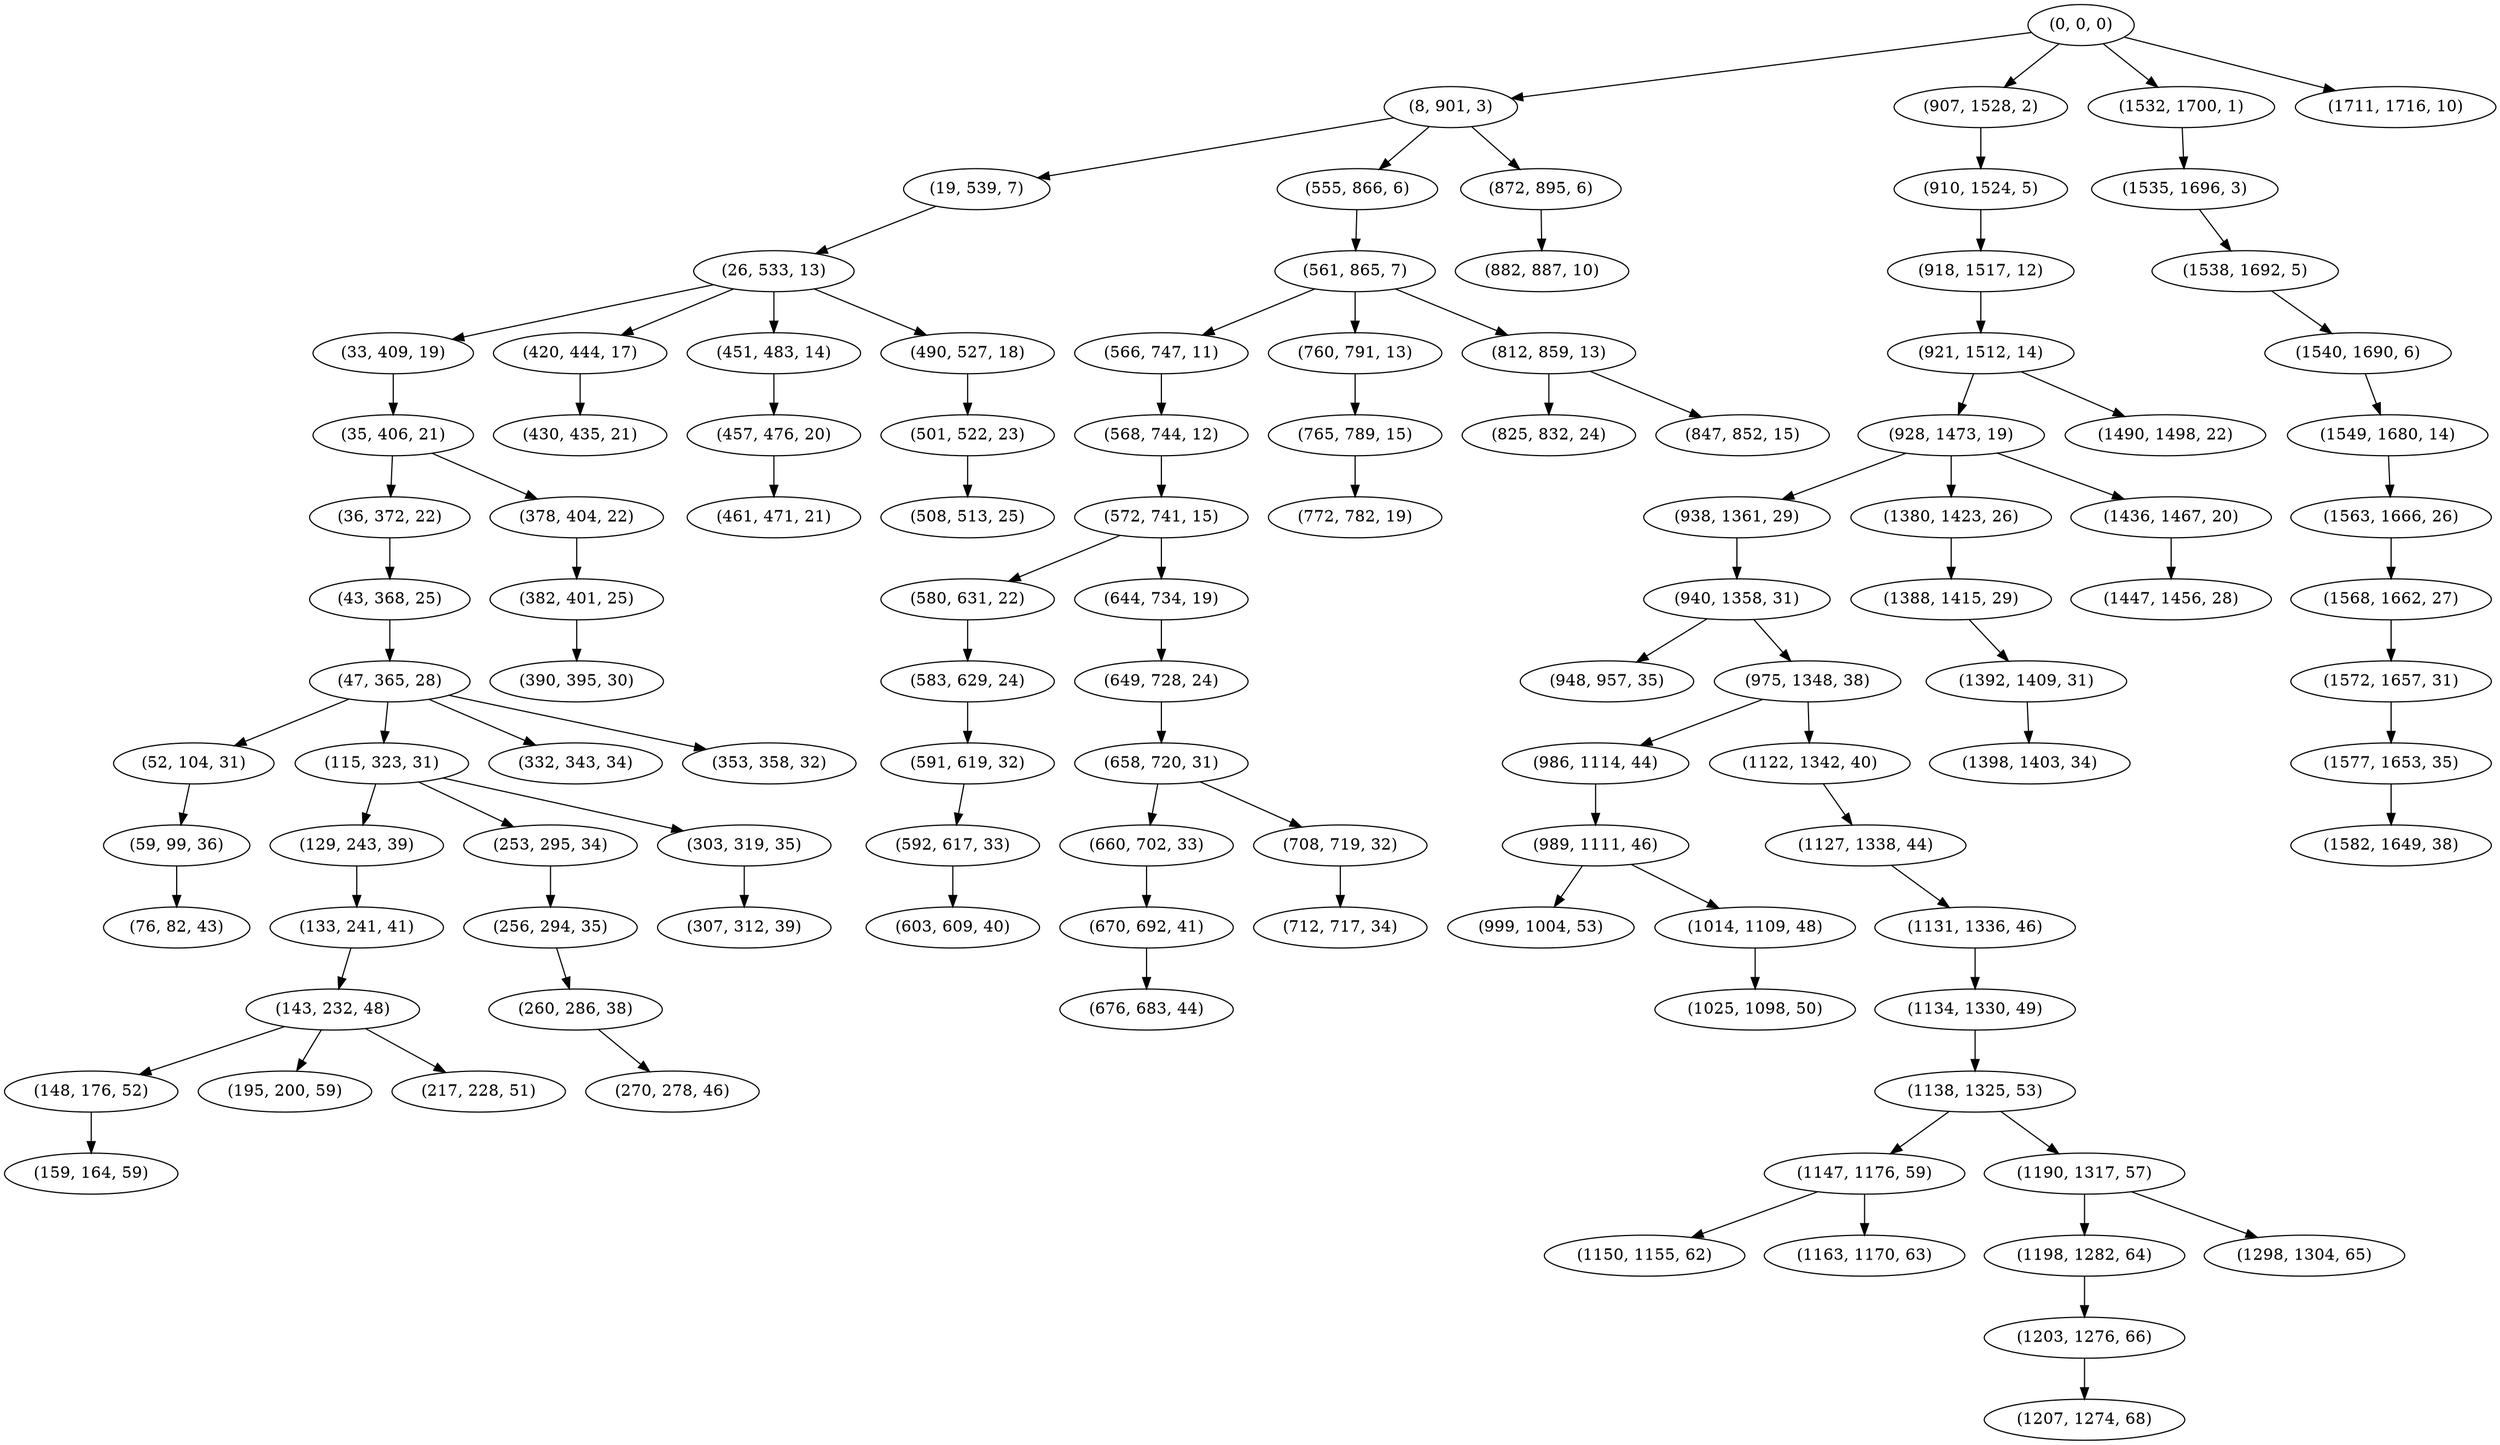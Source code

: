 digraph tree {
    "(0, 0, 0)";
    "(8, 901, 3)";
    "(19, 539, 7)";
    "(26, 533, 13)";
    "(33, 409, 19)";
    "(35, 406, 21)";
    "(36, 372, 22)";
    "(43, 368, 25)";
    "(47, 365, 28)";
    "(52, 104, 31)";
    "(59, 99, 36)";
    "(76, 82, 43)";
    "(115, 323, 31)";
    "(129, 243, 39)";
    "(133, 241, 41)";
    "(143, 232, 48)";
    "(148, 176, 52)";
    "(159, 164, 59)";
    "(195, 200, 59)";
    "(217, 228, 51)";
    "(253, 295, 34)";
    "(256, 294, 35)";
    "(260, 286, 38)";
    "(270, 278, 46)";
    "(303, 319, 35)";
    "(307, 312, 39)";
    "(332, 343, 34)";
    "(353, 358, 32)";
    "(378, 404, 22)";
    "(382, 401, 25)";
    "(390, 395, 30)";
    "(420, 444, 17)";
    "(430, 435, 21)";
    "(451, 483, 14)";
    "(457, 476, 20)";
    "(461, 471, 21)";
    "(490, 527, 18)";
    "(501, 522, 23)";
    "(508, 513, 25)";
    "(555, 866, 6)";
    "(561, 865, 7)";
    "(566, 747, 11)";
    "(568, 744, 12)";
    "(572, 741, 15)";
    "(580, 631, 22)";
    "(583, 629, 24)";
    "(591, 619, 32)";
    "(592, 617, 33)";
    "(603, 609, 40)";
    "(644, 734, 19)";
    "(649, 728, 24)";
    "(658, 720, 31)";
    "(660, 702, 33)";
    "(670, 692, 41)";
    "(676, 683, 44)";
    "(708, 719, 32)";
    "(712, 717, 34)";
    "(760, 791, 13)";
    "(765, 789, 15)";
    "(772, 782, 19)";
    "(812, 859, 13)";
    "(825, 832, 24)";
    "(847, 852, 15)";
    "(872, 895, 6)";
    "(882, 887, 10)";
    "(907, 1528, 2)";
    "(910, 1524, 5)";
    "(918, 1517, 12)";
    "(921, 1512, 14)";
    "(928, 1473, 19)";
    "(938, 1361, 29)";
    "(940, 1358, 31)";
    "(948, 957, 35)";
    "(975, 1348, 38)";
    "(986, 1114, 44)";
    "(989, 1111, 46)";
    "(999, 1004, 53)";
    "(1014, 1109, 48)";
    "(1025, 1098, 50)";
    "(1122, 1342, 40)";
    "(1127, 1338, 44)";
    "(1131, 1336, 46)";
    "(1134, 1330, 49)";
    "(1138, 1325, 53)";
    "(1147, 1176, 59)";
    "(1150, 1155, 62)";
    "(1163, 1170, 63)";
    "(1190, 1317, 57)";
    "(1198, 1282, 64)";
    "(1203, 1276, 66)";
    "(1207, 1274, 68)";
    "(1298, 1304, 65)";
    "(1380, 1423, 26)";
    "(1388, 1415, 29)";
    "(1392, 1409, 31)";
    "(1398, 1403, 34)";
    "(1436, 1467, 20)";
    "(1447, 1456, 28)";
    "(1490, 1498, 22)";
    "(1532, 1700, 1)";
    "(1535, 1696, 3)";
    "(1538, 1692, 5)";
    "(1540, 1690, 6)";
    "(1549, 1680, 14)";
    "(1563, 1666, 26)";
    "(1568, 1662, 27)";
    "(1572, 1657, 31)";
    "(1577, 1653, 35)";
    "(1582, 1649, 38)";
    "(1711, 1716, 10)";
    "(0, 0, 0)" -> "(8, 901, 3)";
    "(0, 0, 0)" -> "(907, 1528, 2)";
    "(0, 0, 0)" -> "(1532, 1700, 1)";
    "(0, 0, 0)" -> "(1711, 1716, 10)";
    "(8, 901, 3)" -> "(19, 539, 7)";
    "(8, 901, 3)" -> "(555, 866, 6)";
    "(8, 901, 3)" -> "(872, 895, 6)";
    "(19, 539, 7)" -> "(26, 533, 13)";
    "(26, 533, 13)" -> "(33, 409, 19)";
    "(26, 533, 13)" -> "(420, 444, 17)";
    "(26, 533, 13)" -> "(451, 483, 14)";
    "(26, 533, 13)" -> "(490, 527, 18)";
    "(33, 409, 19)" -> "(35, 406, 21)";
    "(35, 406, 21)" -> "(36, 372, 22)";
    "(35, 406, 21)" -> "(378, 404, 22)";
    "(36, 372, 22)" -> "(43, 368, 25)";
    "(43, 368, 25)" -> "(47, 365, 28)";
    "(47, 365, 28)" -> "(52, 104, 31)";
    "(47, 365, 28)" -> "(115, 323, 31)";
    "(47, 365, 28)" -> "(332, 343, 34)";
    "(47, 365, 28)" -> "(353, 358, 32)";
    "(52, 104, 31)" -> "(59, 99, 36)";
    "(59, 99, 36)" -> "(76, 82, 43)";
    "(115, 323, 31)" -> "(129, 243, 39)";
    "(115, 323, 31)" -> "(253, 295, 34)";
    "(115, 323, 31)" -> "(303, 319, 35)";
    "(129, 243, 39)" -> "(133, 241, 41)";
    "(133, 241, 41)" -> "(143, 232, 48)";
    "(143, 232, 48)" -> "(148, 176, 52)";
    "(143, 232, 48)" -> "(195, 200, 59)";
    "(143, 232, 48)" -> "(217, 228, 51)";
    "(148, 176, 52)" -> "(159, 164, 59)";
    "(253, 295, 34)" -> "(256, 294, 35)";
    "(256, 294, 35)" -> "(260, 286, 38)";
    "(260, 286, 38)" -> "(270, 278, 46)";
    "(303, 319, 35)" -> "(307, 312, 39)";
    "(378, 404, 22)" -> "(382, 401, 25)";
    "(382, 401, 25)" -> "(390, 395, 30)";
    "(420, 444, 17)" -> "(430, 435, 21)";
    "(451, 483, 14)" -> "(457, 476, 20)";
    "(457, 476, 20)" -> "(461, 471, 21)";
    "(490, 527, 18)" -> "(501, 522, 23)";
    "(501, 522, 23)" -> "(508, 513, 25)";
    "(555, 866, 6)" -> "(561, 865, 7)";
    "(561, 865, 7)" -> "(566, 747, 11)";
    "(561, 865, 7)" -> "(760, 791, 13)";
    "(561, 865, 7)" -> "(812, 859, 13)";
    "(566, 747, 11)" -> "(568, 744, 12)";
    "(568, 744, 12)" -> "(572, 741, 15)";
    "(572, 741, 15)" -> "(580, 631, 22)";
    "(572, 741, 15)" -> "(644, 734, 19)";
    "(580, 631, 22)" -> "(583, 629, 24)";
    "(583, 629, 24)" -> "(591, 619, 32)";
    "(591, 619, 32)" -> "(592, 617, 33)";
    "(592, 617, 33)" -> "(603, 609, 40)";
    "(644, 734, 19)" -> "(649, 728, 24)";
    "(649, 728, 24)" -> "(658, 720, 31)";
    "(658, 720, 31)" -> "(660, 702, 33)";
    "(658, 720, 31)" -> "(708, 719, 32)";
    "(660, 702, 33)" -> "(670, 692, 41)";
    "(670, 692, 41)" -> "(676, 683, 44)";
    "(708, 719, 32)" -> "(712, 717, 34)";
    "(760, 791, 13)" -> "(765, 789, 15)";
    "(765, 789, 15)" -> "(772, 782, 19)";
    "(812, 859, 13)" -> "(825, 832, 24)";
    "(812, 859, 13)" -> "(847, 852, 15)";
    "(872, 895, 6)" -> "(882, 887, 10)";
    "(907, 1528, 2)" -> "(910, 1524, 5)";
    "(910, 1524, 5)" -> "(918, 1517, 12)";
    "(918, 1517, 12)" -> "(921, 1512, 14)";
    "(921, 1512, 14)" -> "(928, 1473, 19)";
    "(921, 1512, 14)" -> "(1490, 1498, 22)";
    "(928, 1473, 19)" -> "(938, 1361, 29)";
    "(928, 1473, 19)" -> "(1380, 1423, 26)";
    "(928, 1473, 19)" -> "(1436, 1467, 20)";
    "(938, 1361, 29)" -> "(940, 1358, 31)";
    "(940, 1358, 31)" -> "(948, 957, 35)";
    "(940, 1358, 31)" -> "(975, 1348, 38)";
    "(975, 1348, 38)" -> "(986, 1114, 44)";
    "(975, 1348, 38)" -> "(1122, 1342, 40)";
    "(986, 1114, 44)" -> "(989, 1111, 46)";
    "(989, 1111, 46)" -> "(999, 1004, 53)";
    "(989, 1111, 46)" -> "(1014, 1109, 48)";
    "(1014, 1109, 48)" -> "(1025, 1098, 50)";
    "(1122, 1342, 40)" -> "(1127, 1338, 44)";
    "(1127, 1338, 44)" -> "(1131, 1336, 46)";
    "(1131, 1336, 46)" -> "(1134, 1330, 49)";
    "(1134, 1330, 49)" -> "(1138, 1325, 53)";
    "(1138, 1325, 53)" -> "(1147, 1176, 59)";
    "(1138, 1325, 53)" -> "(1190, 1317, 57)";
    "(1147, 1176, 59)" -> "(1150, 1155, 62)";
    "(1147, 1176, 59)" -> "(1163, 1170, 63)";
    "(1190, 1317, 57)" -> "(1198, 1282, 64)";
    "(1190, 1317, 57)" -> "(1298, 1304, 65)";
    "(1198, 1282, 64)" -> "(1203, 1276, 66)";
    "(1203, 1276, 66)" -> "(1207, 1274, 68)";
    "(1380, 1423, 26)" -> "(1388, 1415, 29)";
    "(1388, 1415, 29)" -> "(1392, 1409, 31)";
    "(1392, 1409, 31)" -> "(1398, 1403, 34)";
    "(1436, 1467, 20)" -> "(1447, 1456, 28)";
    "(1532, 1700, 1)" -> "(1535, 1696, 3)";
    "(1535, 1696, 3)" -> "(1538, 1692, 5)";
    "(1538, 1692, 5)" -> "(1540, 1690, 6)";
    "(1540, 1690, 6)" -> "(1549, 1680, 14)";
    "(1549, 1680, 14)" -> "(1563, 1666, 26)";
    "(1563, 1666, 26)" -> "(1568, 1662, 27)";
    "(1568, 1662, 27)" -> "(1572, 1657, 31)";
    "(1572, 1657, 31)" -> "(1577, 1653, 35)";
    "(1577, 1653, 35)" -> "(1582, 1649, 38)";
}
